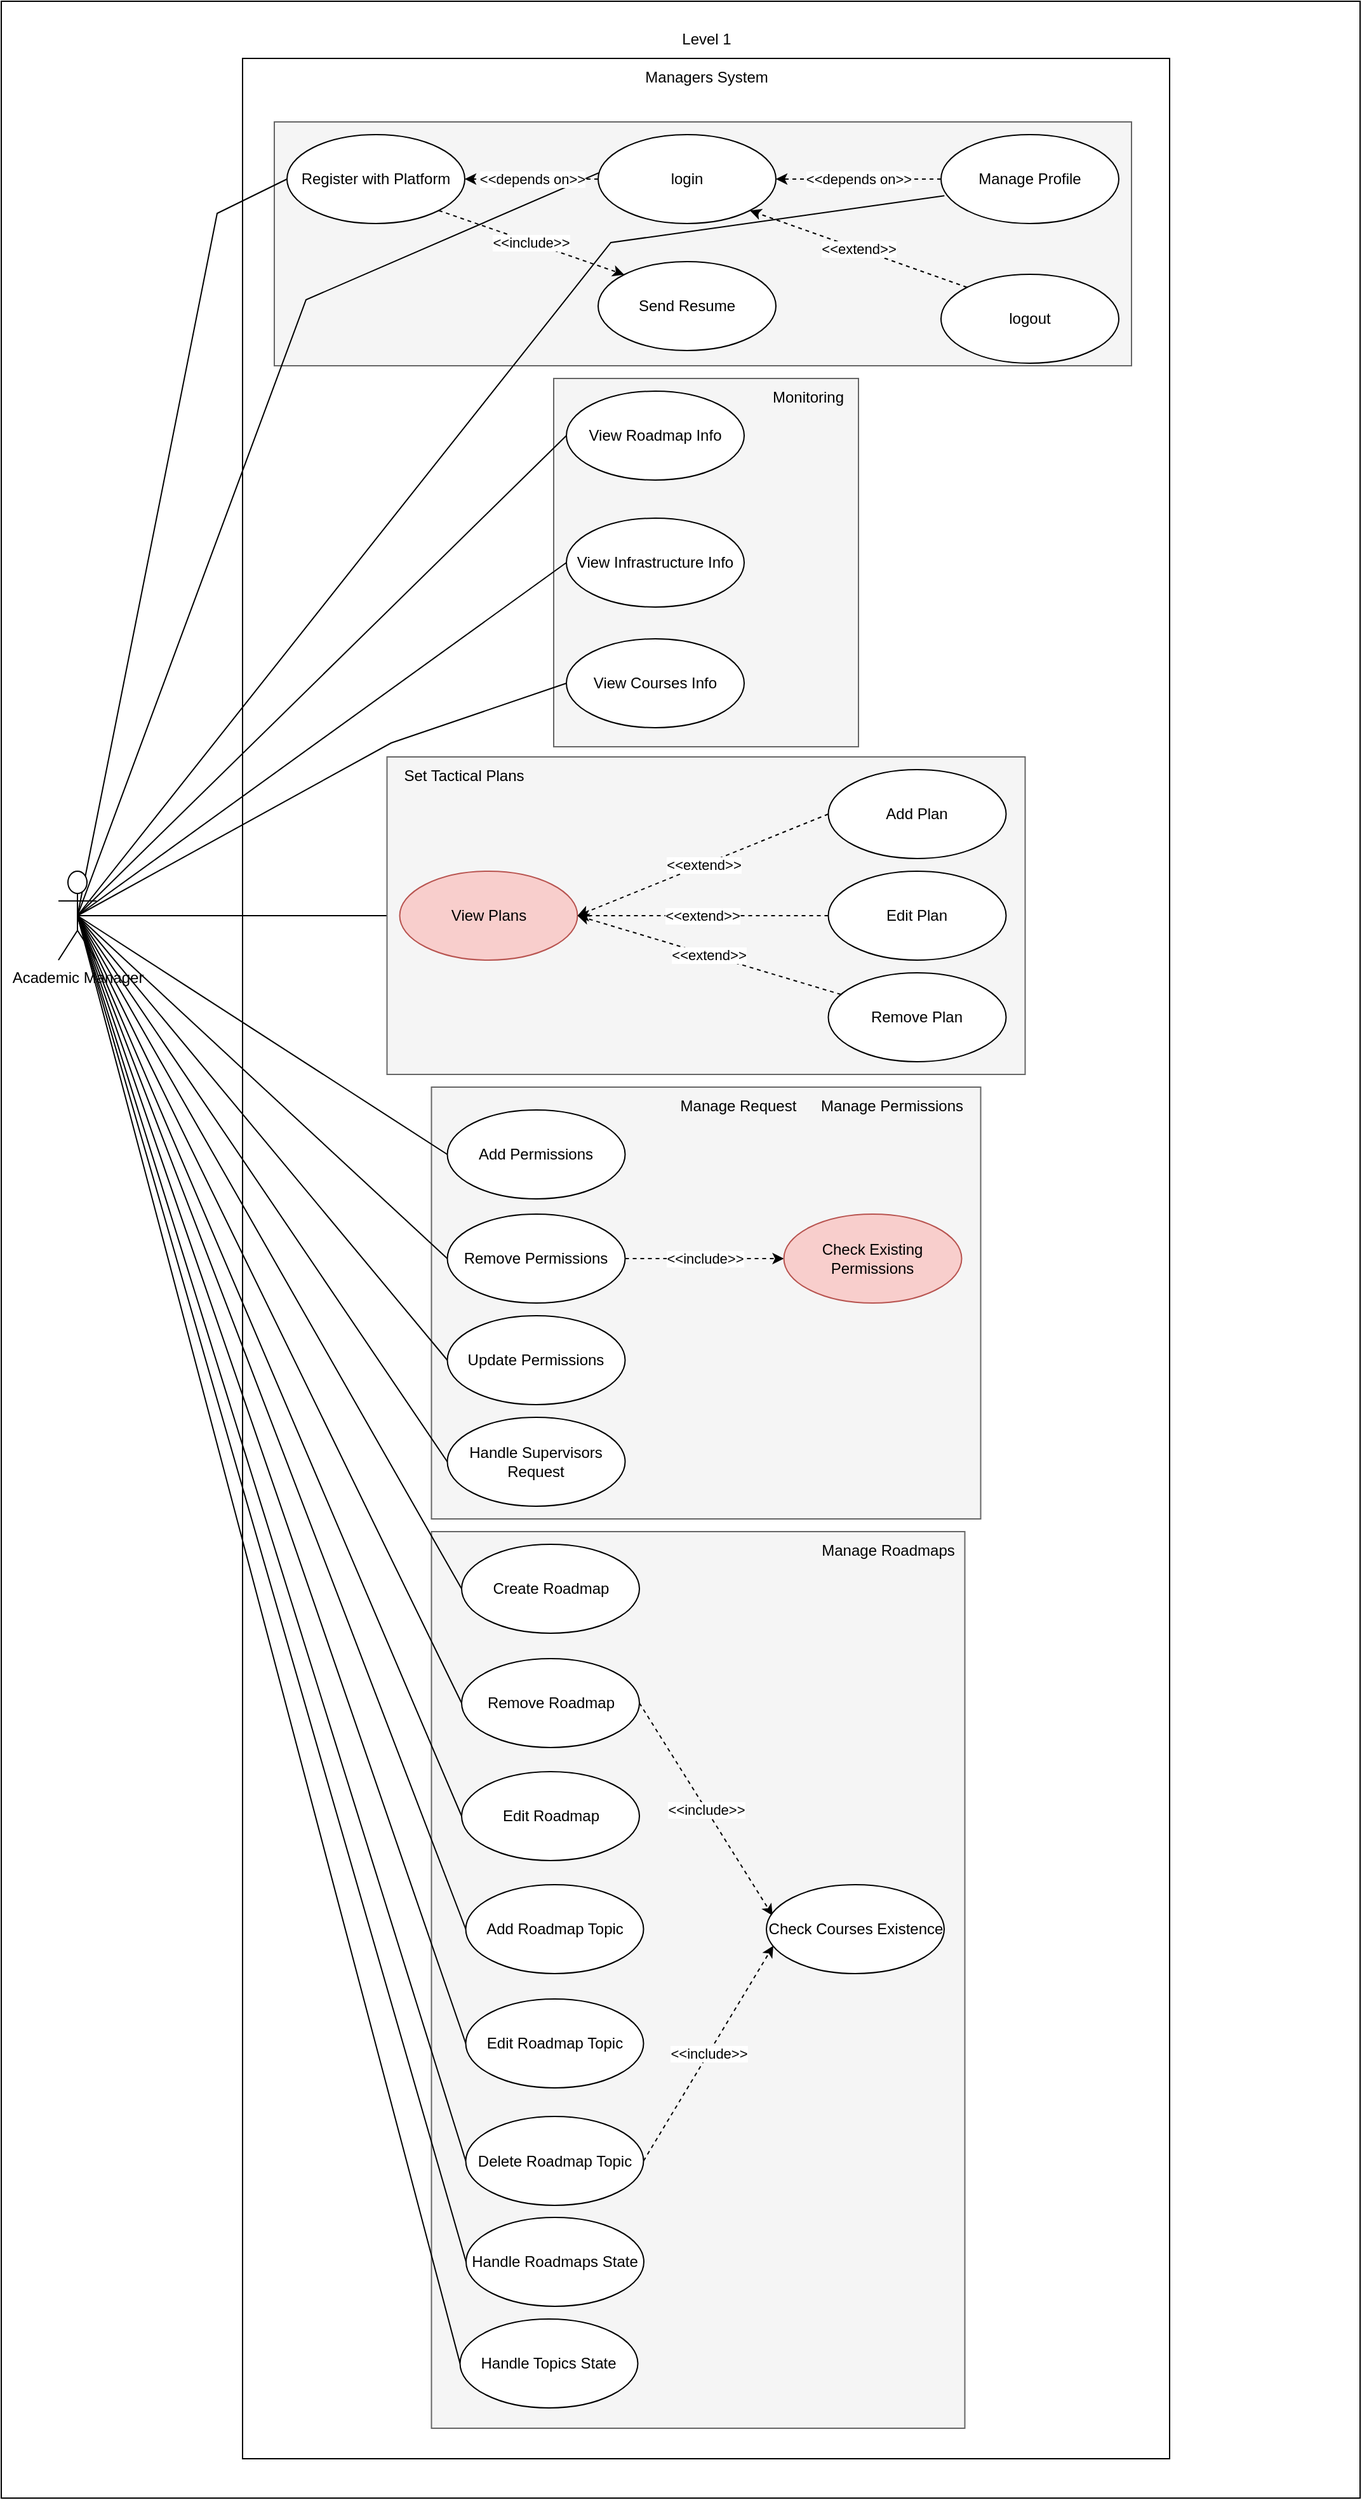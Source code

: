 <mxfile version="21.6.6" type="github">
  <diagram name="Page-1" id="miAjLR4S0y59Pn3Q6cfw">
    <mxGraphModel dx="-1267" dy="-324" grid="1" gridSize="10" guides="1" tooltips="1" connect="1" arrows="1" fold="1" page="1" pageScale="1" pageWidth="827" pageHeight="1169" math="0" shadow="0">
      <root>
        <mxCell id="0" />
        <mxCell id="1" parent="0" />
        <mxCell id="Uumukp9HZdx9EJDkmlEZ-1" value="" style="rounded=0;whiteSpace=wrap;html=1;movable=1;resizable=1;rotatable=1;deletable=1;editable=1;locked=0;connectable=1;" vertex="1" parent="1">
          <mxGeometry x="2360" y="1950" width="1070" height="1966" as="geometry" />
        </mxCell>
        <mxCell id="Uumukp9HZdx9EJDkmlEZ-2" value="" style="rounded=0;whiteSpace=wrap;html=1;movable=1;resizable=1;rotatable=1;deletable=1;editable=1;locked=0;connectable=1;" vertex="1" parent="1">
          <mxGeometry x="2550" y="1995" width="730" height="1890" as="geometry" />
        </mxCell>
        <mxCell id="Uumukp9HZdx9EJDkmlEZ-3" value="" style="rounded=0;whiteSpace=wrap;html=1;fillColor=#f5f5f5;strokeColor=#666666;fontColor=#333333;" vertex="1" parent="1">
          <mxGeometry x="2575" y="2045" width="675" height="192" as="geometry" />
        </mxCell>
        <mxCell id="Uumukp9HZdx9EJDkmlEZ-4" value="" style="rounded=0;whiteSpace=wrap;html=1;fillColor=#f5f5f5;strokeColor=#666666;fontColor=#333333;" vertex="1" parent="1">
          <mxGeometry x="2795" y="2247" width="240" height="290" as="geometry" />
        </mxCell>
        <mxCell id="Uumukp9HZdx9EJDkmlEZ-5" value="" style="rounded=0;whiteSpace=wrap;html=1;fillColor=#f5f5f5;strokeColor=#666666;fontColor=#333333;" vertex="1" parent="1">
          <mxGeometry x="2698.75" y="2805" width="432.5" height="340" as="geometry" />
        </mxCell>
        <mxCell id="Uumukp9HZdx9EJDkmlEZ-6" value="" style="rounded=0;whiteSpace=wrap;html=1;fillColor=#f5f5f5;strokeColor=#666666;fontColor=#333333;" vertex="1" parent="1">
          <mxGeometry x="2698.75" y="3155" width="420" height="706" as="geometry" />
        </mxCell>
        <mxCell id="Uumukp9HZdx9EJDkmlEZ-7" value="Managers System" style="text;html=1;align=center;verticalAlign=middle;resizable=0;points=[];autosize=1;strokeColor=none;fillColor=none;" vertex="1" parent="1">
          <mxGeometry x="2855" y="1995" width="120" height="30" as="geometry" />
        </mxCell>
        <mxCell id="Uumukp9HZdx9EJDkmlEZ-8" style="rounded=0;orthogonalLoop=1;jettySize=auto;html=1;exitX=0.5;exitY=0.5;exitDx=0;exitDy=0;exitPerimeter=0;entryX=0.5;entryY=0;entryDx=0;entryDy=0;endArrow=none;endFill=0;" edge="1" parent="1" source="Uumukp9HZdx9EJDkmlEZ-26" target="Uumukp9HZdx9EJDkmlEZ-28">
          <mxGeometry relative="1" as="geometry">
            <Array as="points">
              <mxPoint x="2600" y="2185" />
            </Array>
          </mxGeometry>
        </mxCell>
        <mxCell id="Uumukp9HZdx9EJDkmlEZ-9" style="rounded=0;orthogonalLoop=1;jettySize=auto;html=1;exitX=0.5;exitY=0.5;exitDx=0;exitDy=0;exitPerimeter=0;entryX=0;entryY=0.5;entryDx=0;entryDy=0;endArrow=none;endFill=0;" edge="1" parent="1" source="Uumukp9HZdx9EJDkmlEZ-26" target="Uumukp9HZdx9EJDkmlEZ-38">
          <mxGeometry relative="1" as="geometry" />
        </mxCell>
        <mxCell id="Uumukp9HZdx9EJDkmlEZ-10" style="rounded=0;orthogonalLoop=1;jettySize=auto;html=1;exitX=0.5;exitY=0.5;exitDx=0;exitDy=0;exitPerimeter=0;entryX=0;entryY=0.5;entryDx=0;entryDy=0;endArrow=none;endFill=0;" edge="1" parent="1" source="Uumukp9HZdx9EJDkmlEZ-26" target="Uumukp9HZdx9EJDkmlEZ-37">
          <mxGeometry relative="1" as="geometry" />
        </mxCell>
        <mxCell id="Uumukp9HZdx9EJDkmlEZ-11" style="rounded=0;orthogonalLoop=1;jettySize=auto;html=1;exitX=0.5;exitY=0.5;exitDx=0;exitDy=0;exitPerimeter=0;entryX=0;entryY=0.5;entryDx=0;entryDy=0;endArrow=none;endFill=0;" edge="1" parent="1" source="Uumukp9HZdx9EJDkmlEZ-26" target="Uumukp9HZdx9EJDkmlEZ-39">
          <mxGeometry relative="1" as="geometry">
            <Array as="points">
              <mxPoint x="2667" y="2534" />
            </Array>
          </mxGeometry>
        </mxCell>
        <mxCell id="Uumukp9HZdx9EJDkmlEZ-12" style="rounded=0;orthogonalLoop=1;jettySize=auto;html=1;exitX=0.5;exitY=0.5;exitDx=0;exitDy=0;exitPerimeter=0;entryX=0;entryY=0.5;entryDx=0;entryDy=0;endArrow=none;endFill=0;" edge="1" parent="1" source="Uumukp9HZdx9EJDkmlEZ-26" target="Uumukp9HZdx9EJDkmlEZ-33">
          <mxGeometry relative="1" as="geometry">
            <Array as="points">
              <mxPoint x="2530" y="2117" />
            </Array>
          </mxGeometry>
        </mxCell>
        <mxCell id="Uumukp9HZdx9EJDkmlEZ-13" style="rounded=0;orthogonalLoop=1;jettySize=auto;html=1;endArrow=none;endFill=0;entryX=0;entryY=0.5;entryDx=0;entryDy=0;exitX=0.5;exitY=0.5;exitDx=0;exitDy=0;exitPerimeter=0;" edge="1" parent="1" source="Uumukp9HZdx9EJDkmlEZ-26" target="Uumukp9HZdx9EJDkmlEZ-41">
          <mxGeometry relative="1" as="geometry">
            <mxPoint x="2619.121" y="2788.593" as="targetPoint" />
            <Array as="points" />
          </mxGeometry>
        </mxCell>
        <mxCell id="Uumukp9HZdx9EJDkmlEZ-14" style="rounded=0;orthogonalLoop=1;jettySize=auto;html=1;exitX=0.5;exitY=0.5;exitDx=0;exitDy=0;exitPerimeter=0;entryX=0;entryY=0.5;entryDx=0;entryDy=0;endArrow=none;endFill=0;" edge="1" parent="1" source="Uumukp9HZdx9EJDkmlEZ-26" target="Uumukp9HZdx9EJDkmlEZ-43">
          <mxGeometry relative="1" as="geometry">
            <Array as="points" />
          </mxGeometry>
        </mxCell>
        <mxCell id="Uumukp9HZdx9EJDkmlEZ-15" style="rounded=0;orthogonalLoop=1;jettySize=auto;html=1;exitX=0.5;exitY=0.5;exitDx=0;exitDy=0;exitPerimeter=0;entryX=0;entryY=0.5;entryDx=0;entryDy=0;endArrow=none;endFill=0;" edge="1" parent="1" source="Uumukp9HZdx9EJDkmlEZ-26" target="Uumukp9HZdx9EJDkmlEZ-44">
          <mxGeometry relative="1" as="geometry">
            <Array as="points" />
          </mxGeometry>
        </mxCell>
        <mxCell id="Uumukp9HZdx9EJDkmlEZ-16" style="rounded=0;orthogonalLoop=1;jettySize=auto;html=1;exitX=0.5;exitY=0.5;exitDx=0;exitDy=0;exitPerimeter=0;entryX=0;entryY=0.5;entryDx=0;entryDy=0;endArrow=none;endFill=0;" edge="1" parent="1" source="Uumukp9HZdx9EJDkmlEZ-26" target="Uumukp9HZdx9EJDkmlEZ-40">
          <mxGeometry relative="1" as="geometry">
            <Array as="points" />
          </mxGeometry>
        </mxCell>
        <mxCell id="Uumukp9HZdx9EJDkmlEZ-17" style="rounded=0;orthogonalLoop=1;jettySize=auto;html=1;exitX=0.5;exitY=0.5;exitDx=0;exitDy=0;exitPerimeter=0;entryX=0;entryY=0.5;entryDx=0;entryDy=0;endArrow=none;endFill=0;" edge="1" parent="1" source="Uumukp9HZdx9EJDkmlEZ-26" target="Uumukp9HZdx9EJDkmlEZ-63">
          <mxGeometry relative="1" as="geometry" />
        </mxCell>
        <mxCell id="Uumukp9HZdx9EJDkmlEZ-18" style="rounded=0;orthogonalLoop=1;jettySize=auto;html=1;exitX=0.5;exitY=0.5;exitDx=0;exitDy=0;exitPerimeter=0;entryX=0;entryY=0.5;entryDx=0;entryDy=0;endArrow=none;endFill=0;" edge="1" parent="1" source="Uumukp9HZdx9EJDkmlEZ-26" target="Uumukp9HZdx9EJDkmlEZ-46">
          <mxGeometry relative="1" as="geometry">
            <Array as="points" />
          </mxGeometry>
        </mxCell>
        <mxCell id="Uumukp9HZdx9EJDkmlEZ-19" style="rounded=0;orthogonalLoop=1;jettySize=auto;html=1;exitX=0.5;exitY=0.5;exitDx=0;exitDy=0;exitPerimeter=0;entryX=0;entryY=0.5;entryDx=0;entryDy=0;endArrow=none;endFill=0;" edge="1" parent="1" source="Uumukp9HZdx9EJDkmlEZ-26" target="Uumukp9HZdx9EJDkmlEZ-48">
          <mxGeometry relative="1" as="geometry">
            <Array as="points" />
          </mxGeometry>
        </mxCell>
        <mxCell id="Uumukp9HZdx9EJDkmlEZ-20" style="rounded=0;orthogonalLoop=1;jettySize=auto;html=1;exitX=0.5;exitY=0.5;exitDx=0;exitDy=0;exitPerimeter=0;entryX=0;entryY=0.5;entryDx=0;entryDy=0;endArrow=none;endFill=0;" edge="1" parent="1" source="Uumukp9HZdx9EJDkmlEZ-26" target="Uumukp9HZdx9EJDkmlEZ-50">
          <mxGeometry relative="1" as="geometry" />
        </mxCell>
        <mxCell id="Uumukp9HZdx9EJDkmlEZ-21" style="rounded=0;orthogonalLoop=1;jettySize=auto;html=1;exitX=0.5;exitY=0.5;exitDx=0;exitDy=0;exitPerimeter=0;entryX=0;entryY=0.5;entryDx=0;entryDy=0;endArrow=none;endFill=0;" edge="1" parent="1" source="Uumukp9HZdx9EJDkmlEZ-26" target="Uumukp9HZdx9EJDkmlEZ-53">
          <mxGeometry relative="1" as="geometry" />
        </mxCell>
        <mxCell id="Uumukp9HZdx9EJDkmlEZ-22" style="rounded=0;orthogonalLoop=1;jettySize=auto;html=1;exitX=0.5;exitY=0.5;exitDx=0;exitDy=0;exitPerimeter=0;entryX=0;entryY=0.5;entryDx=0;entryDy=0;endArrow=none;endFill=0;" edge="1" parent="1" source="Uumukp9HZdx9EJDkmlEZ-26" target="Uumukp9HZdx9EJDkmlEZ-52">
          <mxGeometry relative="1" as="geometry" />
        </mxCell>
        <mxCell id="Uumukp9HZdx9EJDkmlEZ-23" style="rounded=0;orthogonalLoop=1;jettySize=auto;html=1;exitX=0.5;exitY=0.5;exitDx=0;exitDy=0;exitPerimeter=0;entryX=0;entryY=0.5;entryDx=0;entryDy=0;endArrow=none;endFill=0;" edge="1" parent="1" source="Uumukp9HZdx9EJDkmlEZ-26" target="Uumukp9HZdx9EJDkmlEZ-69">
          <mxGeometry relative="1" as="geometry" />
        </mxCell>
        <mxCell id="Uumukp9HZdx9EJDkmlEZ-24" style="rounded=0;orthogonalLoop=1;jettySize=auto;html=1;exitX=0.5;exitY=0.5;exitDx=0;exitDy=0;exitPerimeter=0;entryX=0;entryY=0.5;entryDx=0;entryDy=0;endArrow=none;endFill=0;" edge="1" parent="1" source="Uumukp9HZdx9EJDkmlEZ-26" target="Uumukp9HZdx9EJDkmlEZ-68">
          <mxGeometry relative="1" as="geometry" />
        </mxCell>
        <mxCell id="Uumukp9HZdx9EJDkmlEZ-25" style="rounded=0;orthogonalLoop=1;jettySize=auto;html=1;exitX=0.5;exitY=0.5;exitDx=0;exitDy=0;exitPerimeter=0;entryX=0;entryY=0.5;entryDx=0;entryDy=0;endArrow=none;endFill=0;" edge="1" parent="1" source="Uumukp9HZdx9EJDkmlEZ-26" target="Uumukp9HZdx9EJDkmlEZ-70">
          <mxGeometry relative="1" as="geometry" />
        </mxCell>
        <mxCell id="Uumukp9HZdx9EJDkmlEZ-71" style="rounded=0;orthogonalLoop=1;jettySize=auto;html=1;exitX=0.5;exitY=0.5;exitDx=0;exitDy=0;exitPerimeter=0;entryX=0.019;entryY=0.687;entryDx=0;entryDy=0;entryPerimeter=0;endArrow=none;endFill=0;" edge="1" parent="1" source="Uumukp9HZdx9EJDkmlEZ-26" target="Uumukp9HZdx9EJDkmlEZ-30">
          <mxGeometry relative="1" as="geometry">
            <Array as="points">
              <mxPoint x="2840" y="2140" />
            </Array>
          </mxGeometry>
        </mxCell>
        <mxCell id="Uumukp9HZdx9EJDkmlEZ-26" value="Academic Manager" style="shape=umlActor;verticalLabelPosition=bottom;verticalAlign=top;html=1;outlineConnect=0;" vertex="1" parent="1">
          <mxGeometry x="2405" y="2635" width="30" height="70" as="geometry" />
        </mxCell>
        <mxCell id="Uumukp9HZdx9EJDkmlEZ-27" value="&amp;lt;&amp;lt;depends on&amp;gt;&amp;gt;" style="rounded=0;orthogonalLoop=1;jettySize=auto;html=1;exitX=0;exitY=0.5;exitDx=0;exitDy=0;dashed=1;" edge="1" parent="1" source="Uumukp9HZdx9EJDkmlEZ-28" target="Uumukp9HZdx9EJDkmlEZ-33">
          <mxGeometry relative="1" as="geometry" />
        </mxCell>
        <mxCell id="Uumukp9HZdx9EJDkmlEZ-28" value="login" style="ellipse;whiteSpace=wrap;html=1;" vertex="1" parent="1">
          <mxGeometry x="2830" y="2055" width="140" height="70" as="geometry" />
        </mxCell>
        <mxCell id="Uumukp9HZdx9EJDkmlEZ-29" value="&amp;lt;&amp;lt;depends on&amp;gt;&amp;gt;" style="edgeStyle=orthogonalEdgeStyle;rounded=0;orthogonalLoop=1;jettySize=auto;html=1;dashed=1;" edge="1" parent="1" source="Uumukp9HZdx9EJDkmlEZ-30" target="Uumukp9HZdx9EJDkmlEZ-28">
          <mxGeometry relative="1" as="geometry" />
        </mxCell>
        <mxCell id="Uumukp9HZdx9EJDkmlEZ-30" value="Manage Profile" style="ellipse;whiteSpace=wrap;html=1;" vertex="1" parent="1">
          <mxGeometry x="3100" y="2055" width="140" height="70" as="geometry" />
        </mxCell>
        <mxCell id="Uumukp9HZdx9EJDkmlEZ-31" value="Level 1" style="text;html=1;align=center;verticalAlign=middle;resizable=0;points=[];autosize=1;strokeColor=none;fillColor=none;" vertex="1" parent="1">
          <mxGeometry x="2885" y="1965" width="60" height="30" as="geometry" />
        </mxCell>
        <mxCell id="Uumukp9HZdx9EJDkmlEZ-32" value="&amp;lt;&amp;lt;include&amp;gt;&amp;gt;" style="rounded=0;orthogonalLoop=1;jettySize=auto;html=1;exitX=1;exitY=1;exitDx=0;exitDy=0;entryX=0;entryY=0;entryDx=0;entryDy=0;dashed=1;" edge="1" parent="1" source="Uumukp9HZdx9EJDkmlEZ-33" target="Uumukp9HZdx9EJDkmlEZ-34">
          <mxGeometry relative="1" as="geometry" />
        </mxCell>
        <mxCell id="Uumukp9HZdx9EJDkmlEZ-33" value="Register with Platform" style="ellipse;whiteSpace=wrap;html=1;" vertex="1" parent="1">
          <mxGeometry x="2585" y="2055" width="140" height="70" as="geometry" />
        </mxCell>
        <mxCell id="Uumukp9HZdx9EJDkmlEZ-34" value="&lt;span data-lucid-content=&quot;{&amp;quot;t&amp;quot;:&amp;quot;Send Resume to Acadamic Manager&amp;quot;,&amp;quot;m&amp;quot;:[]}&quot; data-lucid-type=&quot;application/vnd.lucid.text&quot;&gt;&lt;span&gt;Send Resume&lt;/span&gt;&lt;/span&gt;" style="ellipse;whiteSpace=wrap;html=1;" vertex="1" parent="1">
          <mxGeometry x="2830" y="2155" width="140" height="70" as="geometry" />
        </mxCell>
        <mxCell id="Uumukp9HZdx9EJDkmlEZ-35" value="&amp;lt;&amp;lt;extend&amp;gt;&amp;gt;" style="rounded=0;orthogonalLoop=1;jettySize=auto;html=1;exitX=0;exitY=0;exitDx=0;exitDy=0;entryX=1;entryY=1;entryDx=0;entryDy=0;dashed=1;" edge="1" parent="1" source="Uumukp9HZdx9EJDkmlEZ-36" target="Uumukp9HZdx9EJDkmlEZ-28">
          <mxGeometry relative="1" as="geometry" />
        </mxCell>
        <mxCell id="Uumukp9HZdx9EJDkmlEZ-36" value="logout" style="ellipse;whiteSpace=wrap;html=1;" vertex="1" parent="1">
          <mxGeometry x="3100" y="2165" width="140" height="70" as="geometry" />
        </mxCell>
        <mxCell id="Uumukp9HZdx9EJDkmlEZ-37" value="View Infrastructure Info" style="ellipse;whiteSpace=wrap;html=1;" vertex="1" parent="1">
          <mxGeometry x="2805" y="2357" width="140" height="70" as="geometry" />
        </mxCell>
        <mxCell id="Uumukp9HZdx9EJDkmlEZ-38" value="View Roadmap Info" style="ellipse;whiteSpace=wrap;html=1;" vertex="1" parent="1">
          <mxGeometry x="2805" y="2257" width="140" height="70" as="geometry" />
        </mxCell>
        <mxCell id="Uumukp9HZdx9EJDkmlEZ-39" value="View Courses Info" style="ellipse;whiteSpace=wrap;html=1;" vertex="1" parent="1">
          <mxGeometry x="2805" y="2452" width="140" height="70" as="geometry" />
        </mxCell>
        <mxCell id="Uumukp9HZdx9EJDkmlEZ-40" value="Handle Supervisors Request" style="ellipse;whiteSpace=wrap;html=1;" vertex="1" parent="1">
          <mxGeometry x="2711.25" y="3065" width="140" height="70" as="geometry" />
        </mxCell>
        <mxCell id="Uumukp9HZdx9EJDkmlEZ-41" value="Add Permissions" style="ellipse;whiteSpace=wrap;html=1;" vertex="1" parent="1">
          <mxGeometry x="2711.25" y="2823" width="140" height="70" as="geometry" />
        </mxCell>
        <mxCell id="Uumukp9HZdx9EJDkmlEZ-42" value="&amp;lt;&amp;lt;include&amp;gt;&amp;gt;" style="rounded=0;orthogonalLoop=1;jettySize=auto;html=1;exitX=1;exitY=0.5;exitDx=0;exitDy=0;dashed=1;" edge="1" parent="1" source="Uumukp9HZdx9EJDkmlEZ-43" target="Uumukp9HZdx9EJDkmlEZ-45">
          <mxGeometry relative="1" as="geometry" />
        </mxCell>
        <mxCell id="Uumukp9HZdx9EJDkmlEZ-43" value="Remove Permissions" style="ellipse;whiteSpace=wrap;html=1;" vertex="1" parent="1">
          <mxGeometry x="2711.25" y="2905" width="140" height="70" as="geometry" />
        </mxCell>
        <mxCell id="Uumukp9HZdx9EJDkmlEZ-44" value="Update Permissions" style="ellipse;whiteSpace=wrap;html=1;" vertex="1" parent="1">
          <mxGeometry x="2711.25" y="2985" width="140" height="70" as="geometry" />
        </mxCell>
        <mxCell id="Uumukp9HZdx9EJDkmlEZ-45" value="Check Existing Permissions" style="ellipse;whiteSpace=wrap;html=1;fillColor=#f8cecc;strokeColor=#b85450;" vertex="1" parent="1">
          <mxGeometry x="2976.25" y="2905" width="140" height="70" as="geometry" />
        </mxCell>
        <mxCell id="Uumukp9HZdx9EJDkmlEZ-46" value="Create Roadmap" style="ellipse;whiteSpace=wrap;html=1;" vertex="1" parent="1">
          <mxGeometry x="2722.5" y="3165" width="140" height="70" as="geometry" />
        </mxCell>
        <mxCell id="Uumukp9HZdx9EJDkmlEZ-72" value="&amp;lt;&amp;lt;include&amp;gt;&amp;gt;" style="rounded=0;orthogonalLoop=1;jettySize=auto;html=1;exitX=1;exitY=0.5;exitDx=0;exitDy=0;entryX=0.035;entryY=0.348;entryDx=0;entryDy=0;entryPerimeter=0;dashed=1;" edge="1" parent="1" source="Uumukp9HZdx9EJDkmlEZ-48" target="Uumukp9HZdx9EJDkmlEZ-54">
          <mxGeometry relative="1" as="geometry" />
        </mxCell>
        <mxCell id="Uumukp9HZdx9EJDkmlEZ-48" value="Remove Roadmap" style="ellipse;whiteSpace=wrap;html=1;" vertex="1" parent="1">
          <mxGeometry x="2722.5" y="3255" width="140" height="70" as="geometry" />
        </mxCell>
        <mxCell id="Uumukp9HZdx9EJDkmlEZ-50" value="Add Roadmap Topic" style="ellipse;whiteSpace=wrap;html=1;" vertex="1" parent="1">
          <mxGeometry x="2725.75" y="3433" width="140" height="70" as="geometry" />
        </mxCell>
        <mxCell id="Uumukp9HZdx9EJDkmlEZ-51" value="&amp;lt;&amp;lt;include&amp;gt;&amp;gt;" style="rounded=0;orthogonalLoop=1;jettySize=auto;html=1;exitX=1;exitY=0.5;exitDx=0;exitDy=0;entryX=0.039;entryY=0.688;entryDx=0;entryDy=0;dashed=1;entryPerimeter=0;" edge="1" parent="1" source="Uumukp9HZdx9EJDkmlEZ-52" target="Uumukp9HZdx9EJDkmlEZ-54">
          <mxGeometry relative="1" as="geometry" />
        </mxCell>
        <mxCell id="Uumukp9HZdx9EJDkmlEZ-52" value="Delete Roadmap Topic" style="ellipse;whiteSpace=wrap;html=1;" vertex="1" parent="1">
          <mxGeometry x="2725.75" y="3615.5" width="140" height="70" as="geometry" />
        </mxCell>
        <mxCell id="Uumukp9HZdx9EJDkmlEZ-53" value="Edit Roadmap Topic" style="ellipse;whiteSpace=wrap;html=1;" vertex="1" parent="1">
          <mxGeometry x="2725.75" y="3523" width="140" height="70" as="geometry" />
        </mxCell>
        <mxCell id="Uumukp9HZdx9EJDkmlEZ-54" value="Check Courses Existence" style="ellipse;whiteSpace=wrap;html=1;" vertex="1" parent="1">
          <mxGeometry x="2962.5" y="3433" width="140" height="70" as="geometry" />
        </mxCell>
        <mxCell id="Uumukp9HZdx9EJDkmlEZ-55" value="Manage Permissions" style="text;html=1;align=center;verticalAlign=middle;resizable=0;points=[];autosize=1;strokeColor=none;fillColor=none;" vertex="1" parent="1">
          <mxGeometry x="2991.25" y="2805" width="140" height="30" as="geometry" />
        </mxCell>
        <mxCell id="Uumukp9HZdx9EJDkmlEZ-56" value="Manage Roadmaps" style="text;html=1;align=center;verticalAlign=middle;resizable=0;points=[];autosize=1;strokeColor=none;fillColor=none;" vertex="1" parent="1">
          <mxGeometry x="2992.5" y="3155" width="130" height="30" as="geometry" />
        </mxCell>
        <mxCell id="Uumukp9HZdx9EJDkmlEZ-57" value="Monitoring" style="text;html=1;align=center;verticalAlign=middle;resizable=0;points=[];autosize=1;strokeColor=none;fillColor=none;" vertex="1" parent="1">
          <mxGeometry x="2955" y="2247" width="80" height="30" as="geometry" />
        </mxCell>
        <mxCell id="Uumukp9HZdx9EJDkmlEZ-58" value="Manage Request" style="text;html=1;align=center;verticalAlign=middle;resizable=0;points=[];autosize=1;strokeColor=none;fillColor=none;" vertex="1" parent="1">
          <mxGeometry x="2885" y="2805" width="110" height="30" as="geometry" />
        </mxCell>
        <mxCell id="Uumukp9HZdx9EJDkmlEZ-59" value="" style="rounded=0;whiteSpace=wrap;html=1;fillColor=#f5f5f5;strokeColor=#666666;fontColor=#333333;" vertex="1" parent="1">
          <mxGeometry x="2663.75" y="2545" width="502.5" height="250" as="geometry" />
        </mxCell>
        <mxCell id="Uumukp9HZdx9EJDkmlEZ-60" value="Add Plan" style="ellipse;whiteSpace=wrap;html=1;" vertex="1" parent="1">
          <mxGeometry x="3011.25" y="2555" width="140" height="70" as="geometry" />
        </mxCell>
        <mxCell id="Uumukp9HZdx9EJDkmlEZ-61" value="Edit Plan" style="ellipse;whiteSpace=wrap;html=1;" vertex="1" parent="1">
          <mxGeometry x="3011.25" y="2635" width="140" height="70" as="geometry" />
        </mxCell>
        <mxCell id="Uumukp9HZdx9EJDkmlEZ-62" value="Remove Plan" style="ellipse;whiteSpace=wrap;html=1;" vertex="1" parent="1">
          <mxGeometry x="3011.25" y="2715" width="140" height="70" as="geometry" />
        </mxCell>
        <mxCell id="Uumukp9HZdx9EJDkmlEZ-63" value="View Plans" style="ellipse;whiteSpace=wrap;html=1;fillColor=#f8cecc;strokeColor=#b85450;" vertex="1" parent="1">
          <mxGeometry x="2673.75" y="2635" width="140" height="70" as="geometry" />
        </mxCell>
        <mxCell id="Uumukp9HZdx9EJDkmlEZ-64" value="&amp;lt;&amp;lt;extend&amp;gt;&amp;gt;" style="rounded=0;orthogonalLoop=1;jettySize=auto;html=1;exitX=0;exitY=0.5;exitDx=0;exitDy=0;entryX=1;entryY=0.5;entryDx=0;entryDy=0;dashed=1;" edge="1" parent="1" source="Uumukp9HZdx9EJDkmlEZ-60" target="Uumukp9HZdx9EJDkmlEZ-63">
          <mxGeometry relative="1" as="geometry" />
        </mxCell>
        <mxCell id="Uumukp9HZdx9EJDkmlEZ-65" value="&amp;lt;&amp;lt;extend&amp;gt;&amp;gt;" style="rounded=0;orthogonalLoop=1;jettySize=auto;html=1;exitX=0;exitY=0.5;exitDx=0;exitDy=0;entryX=1;entryY=0.5;entryDx=0;entryDy=0;dashed=1;" edge="1" parent="1" source="Uumukp9HZdx9EJDkmlEZ-61" target="Uumukp9HZdx9EJDkmlEZ-63">
          <mxGeometry relative="1" as="geometry" />
        </mxCell>
        <mxCell id="Uumukp9HZdx9EJDkmlEZ-66" value="&amp;lt;&amp;lt;extend&amp;gt;&amp;gt;" style="rounded=0;orthogonalLoop=1;jettySize=auto;html=1;entryX=1;entryY=0.5;entryDx=0;entryDy=0;dashed=1;" edge="1" parent="1" source="Uumukp9HZdx9EJDkmlEZ-62" target="Uumukp9HZdx9EJDkmlEZ-63">
          <mxGeometry relative="1" as="geometry" />
        </mxCell>
        <mxCell id="Uumukp9HZdx9EJDkmlEZ-67" value="Set Tactical Plans" style="text;html=1;align=center;verticalAlign=middle;resizable=0;points=[];autosize=1;strokeColor=none;fillColor=none;" vertex="1" parent="1">
          <mxGeometry x="2663.75" y="2545" width="120" height="30" as="geometry" />
        </mxCell>
        <mxCell id="Uumukp9HZdx9EJDkmlEZ-68" value="Handle Topics State" style="ellipse;whiteSpace=wrap;html=1;" vertex="1" parent="1">
          <mxGeometry x="2721.25" y="3775" width="140" height="70" as="geometry" />
        </mxCell>
        <mxCell id="Uumukp9HZdx9EJDkmlEZ-69" value="Handle Roadmaps State" style="ellipse;whiteSpace=wrap;html=1;" vertex="1" parent="1">
          <mxGeometry x="2726" y="3695" width="140" height="70" as="geometry" />
        </mxCell>
        <mxCell id="Uumukp9HZdx9EJDkmlEZ-70" value="Edit Roadmap" style="ellipse;whiteSpace=wrap;html=1;" vertex="1" parent="1">
          <mxGeometry x="2722.5" y="3344" width="140" height="70" as="geometry" />
        </mxCell>
      </root>
    </mxGraphModel>
  </diagram>
</mxfile>
